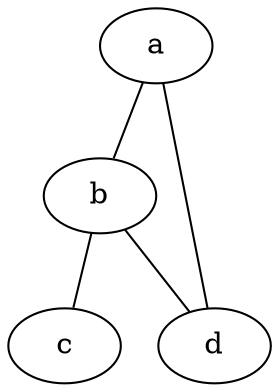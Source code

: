 // digraph G {
// 	main -> parse -> execute;
// 	main -> init;
// 	main -> cleanup;
// 	execute -> make_string;
// 	init -> make_string;
// 	main -> printf;
// 	execute -> compare;
// }

graph graphname {
	a -- b;
	b -- c;
	b -- d;
	d -- a;
}